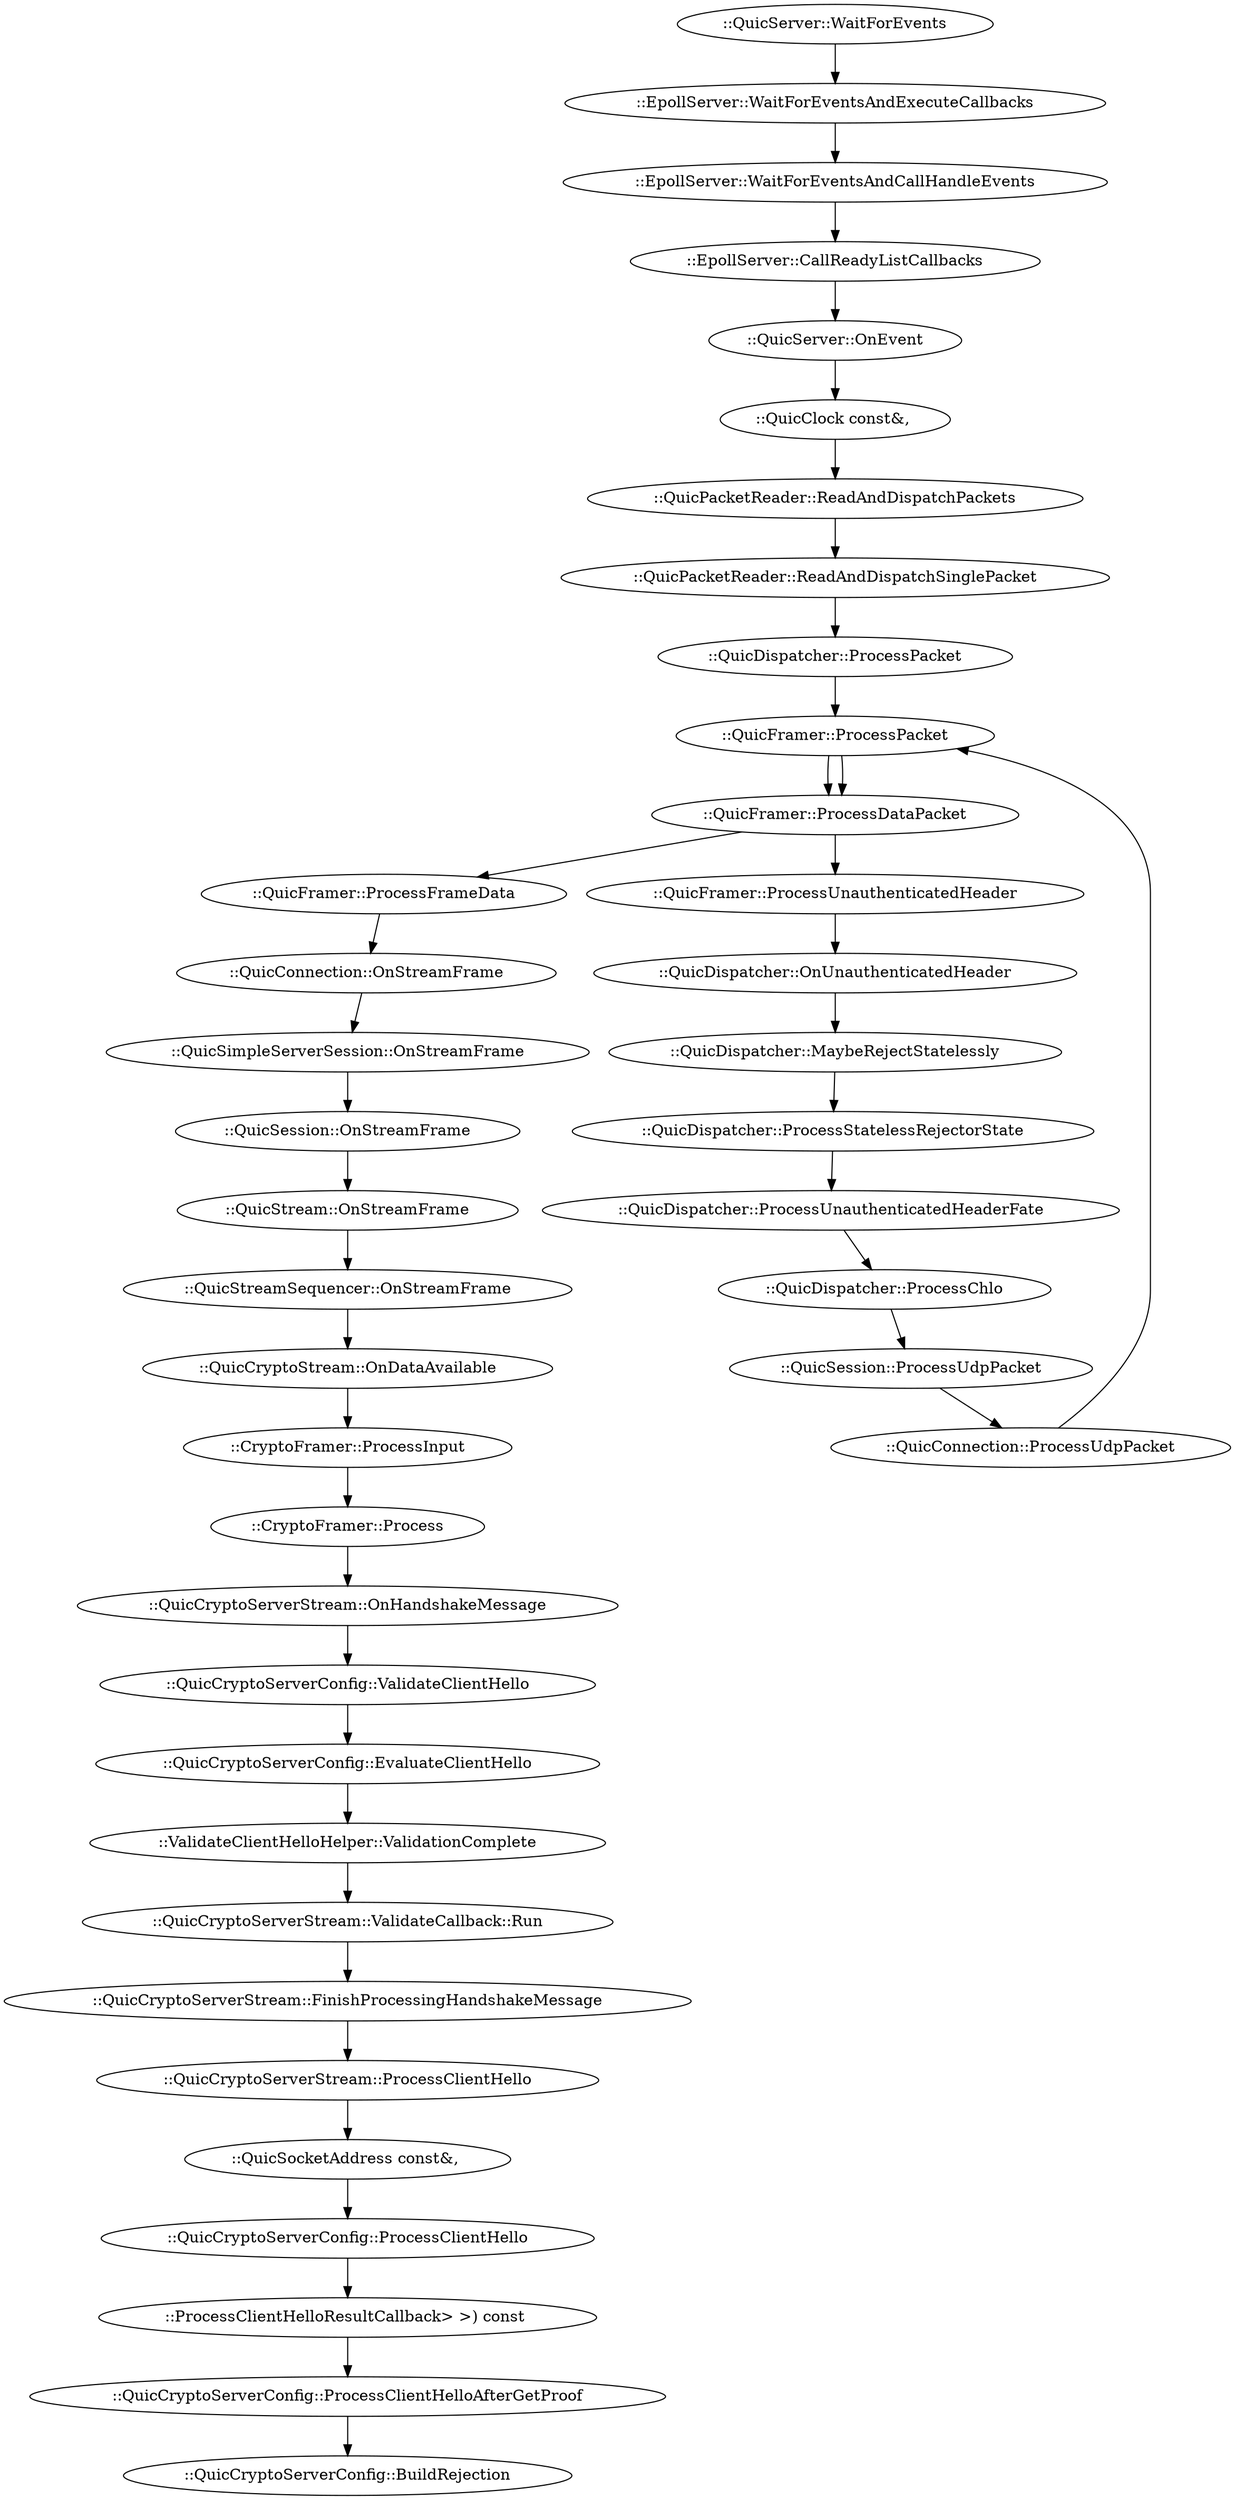 digraph G {
"::QuicServer::WaitForEvents"->"::EpollServer::WaitForEventsAndExecuteCallbacks" 
"::EpollServer::WaitForEventsAndExecuteCallbacks"->"::EpollServer::WaitForEventsAndCallHandleEvents" 
"::EpollServer::WaitForEventsAndCallHandleEvents"->"::EpollServer::CallReadyListCallbacks" 
"::EpollServer::CallReadyListCallbacks"->"::QuicServer::OnEvent" 
"::QuicServer::OnEvent"->"::QuicClock const&, " 
"::QuicClock const&, "->"::QuicPacketReader::ReadAndDispatchPackets" 
"::QuicPacketReader::ReadAndDispatchPackets"->"::QuicPacketReader::ReadAndDispatchSinglePacket" 
"::QuicPacketReader::ReadAndDispatchSinglePacket"->"::QuicDispatcher::ProcessPacket" 
"::QuicDispatcher::ProcessPacket"->"::QuicFramer::ProcessPacket" 
"::QuicFramer::ProcessPacket"->"::QuicFramer::ProcessDataPacket" 
"::QuicFramer::ProcessDataPacket"->"::QuicFramer::ProcessUnauthenticatedHeader" 
"::QuicFramer::ProcessUnauthenticatedHeader"->"::QuicDispatcher::OnUnauthenticatedHeader" 
"::QuicDispatcher::OnUnauthenticatedHeader"->"::QuicDispatcher::MaybeRejectStatelessly" 
"::QuicDispatcher::MaybeRejectStatelessly"->"::QuicDispatcher::ProcessStatelessRejectorState" 
"::QuicDispatcher::ProcessStatelessRejectorState"->"::QuicDispatcher::ProcessUnauthenticatedHeaderFate" 
"::QuicDispatcher::ProcessUnauthenticatedHeaderFate"->"::QuicDispatcher::ProcessChlo" 
"::QuicDispatcher::ProcessChlo"->"::QuicSession::ProcessUdpPacket" 
"::QuicSession::ProcessUdpPacket"->"::QuicConnection::ProcessUdpPacket" 
"::QuicConnection::ProcessUdpPacket"->"::QuicFramer::ProcessPacket" 
"::QuicFramer::ProcessPacket"->"::QuicFramer::ProcessDataPacket" 
"::QuicFramer::ProcessDataPacket"->"::QuicFramer::ProcessFrameData" 
"::QuicFramer::ProcessFrameData"->"::QuicConnection::OnStreamFrame" 
"::QuicConnection::OnStreamFrame"->"::QuicSimpleServerSession::OnStreamFrame" 
"::QuicSimpleServerSession::OnStreamFrame"->"::QuicSession::OnStreamFrame" 
"::QuicSession::OnStreamFrame"->"::QuicStream::OnStreamFrame" 
"::QuicStream::OnStreamFrame"->"::QuicStreamSequencer::OnStreamFrame" 
"::QuicStreamSequencer::OnStreamFrame"->"::QuicCryptoStream::OnDataAvailable" 
"::QuicCryptoStream::OnDataAvailable"->"::CryptoFramer::ProcessInput" 
"::CryptoFramer::ProcessInput"->"::CryptoFramer::Process" 
"::CryptoFramer::Process"->"::QuicCryptoServerStream::OnHandshakeMessage" 
"::QuicCryptoServerStream::OnHandshakeMessage"->"::QuicCryptoServerConfig::ValidateClientHello" 
"::QuicCryptoServerConfig::ValidateClientHello"->"::QuicCryptoServerConfig::EvaluateClientHello" 
"::QuicCryptoServerConfig::EvaluateClientHello"->"::ValidateClientHelloHelper::ValidationComplete" 
"::ValidateClientHelloHelper::ValidationComplete"->"::QuicCryptoServerStream::ValidateCallback::Run" 
"::QuicCryptoServerStream::ValidateCallback::Run"->"::QuicCryptoServerStream::FinishProcessingHandshakeMessage" 
"::QuicCryptoServerStream::FinishProcessingHandshakeMessage"->"::QuicCryptoServerStream::ProcessClientHello" 
"::QuicCryptoServerStream::ProcessClientHello"->"::QuicSocketAddress const&, " 
"::QuicSocketAddress const&, "->"::QuicCryptoServerConfig::ProcessClientHello" 
"::QuicCryptoServerConfig::ProcessClientHello"->"::ProcessClientHelloResultCallback> >) const " 
"::ProcessClientHelloResultCallback> >) const "->"::QuicCryptoServerConfig::ProcessClientHelloAfterGetProof" 
"::QuicCryptoServerConfig::ProcessClientHelloAfterGetProof"->"::QuicCryptoServerConfig::BuildRejection" 
}